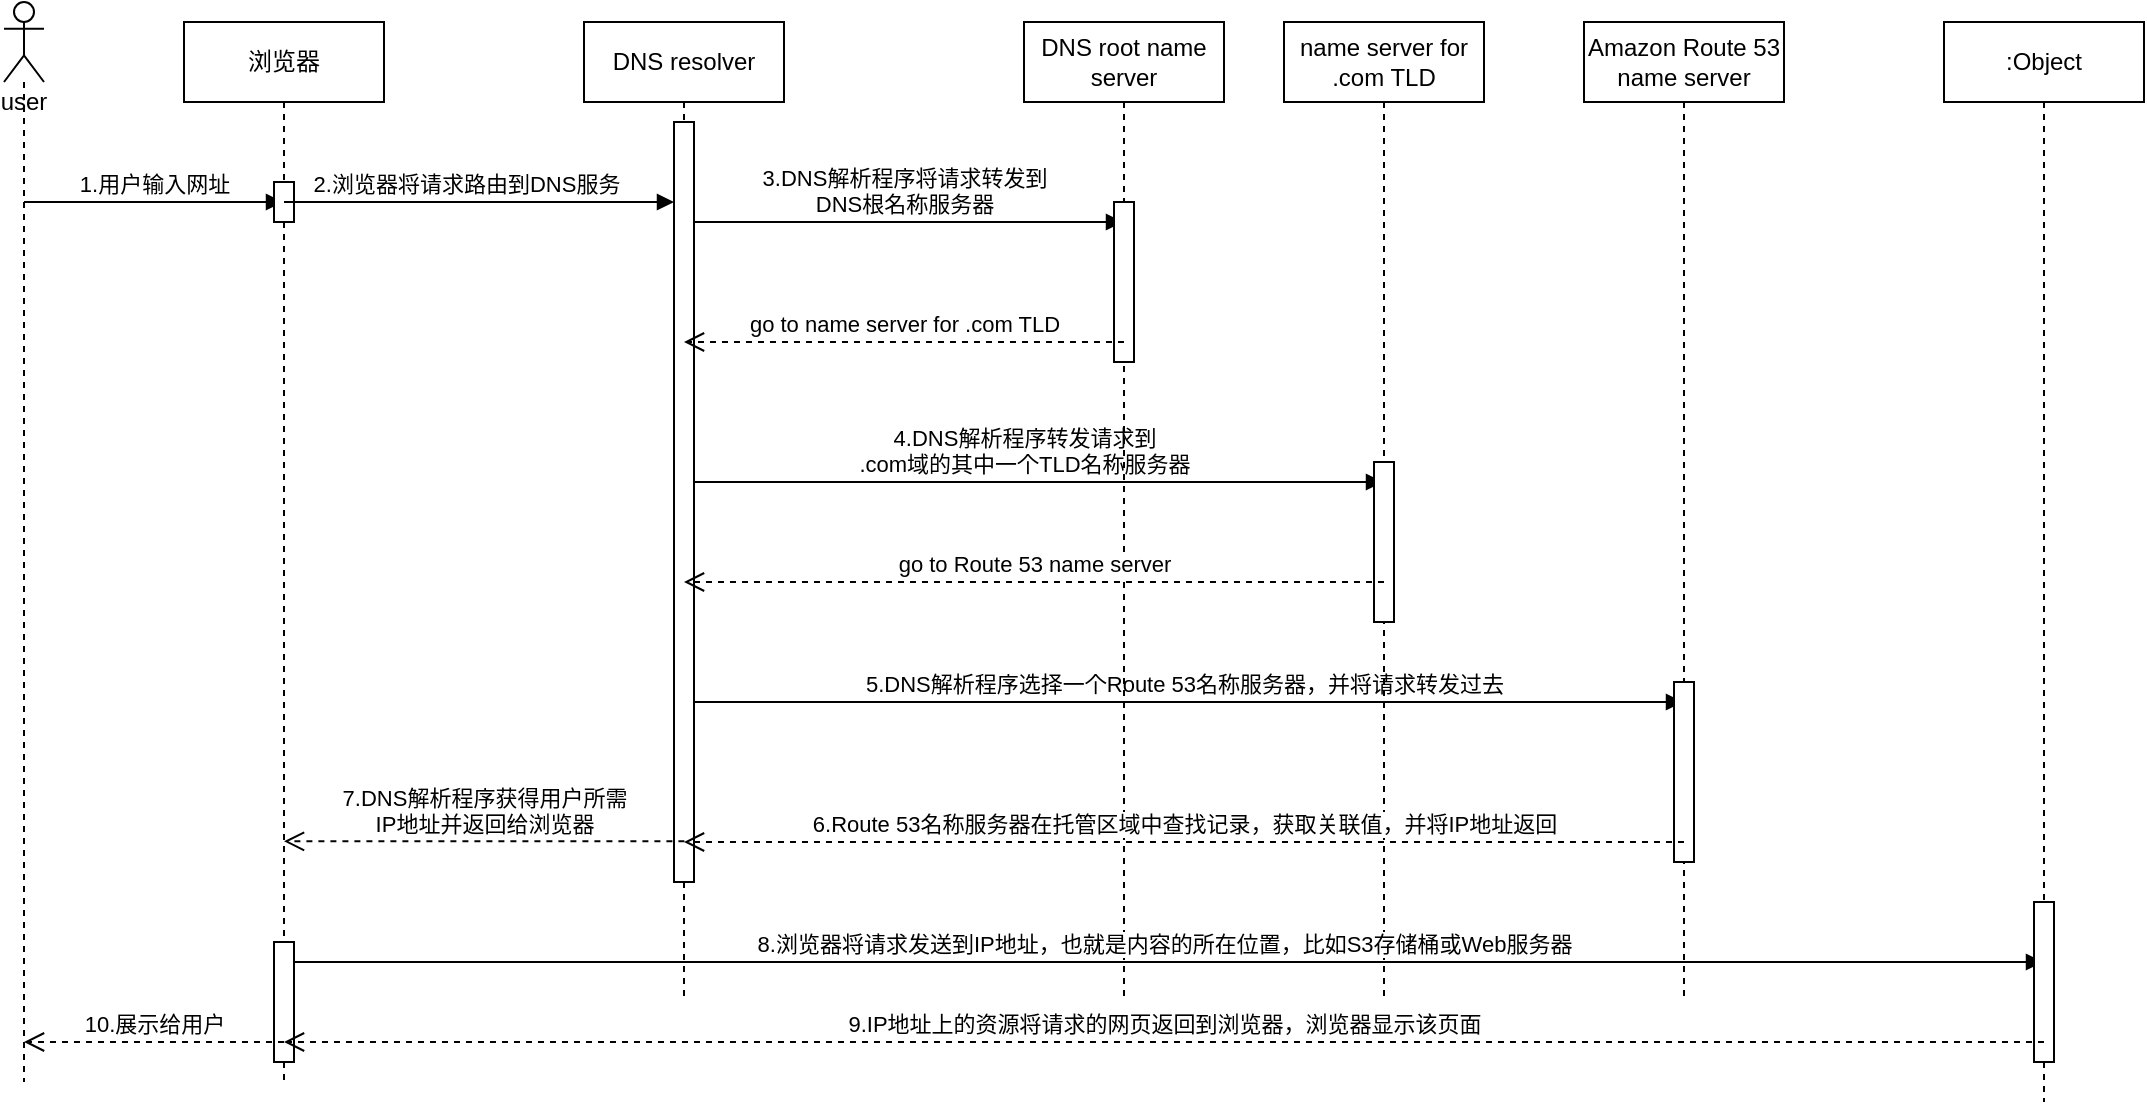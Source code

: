 <mxfile version="14.4.5" type="github">
  <diagram id="ui8C8l0TlQu1qD5hYaOn" name="Page-1">
    <mxGraphModel dx="1282" dy="600" grid="1" gridSize="10" guides="1" tooltips="1" connect="1" arrows="1" fold="1" page="1" pageScale="1" pageWidth="827" pageHeight="1169" math="0" shadow="0">
      <root>
        <mxCell id="0" />
        <mxCell id="1" parent="0" />
        <mxCell id="GiB74SUSvHuo_sFO9JpR-1" value="user" style="shape=umlLifeline;participant=umlActor;perimeter=lifelinePerimeter;whiteSpace=wrap;html=1;container=1;collapsible=0;recursiveResize=0;verticalAlign=top;spacingTop=36;outlineConnect=0;" vertex="1" parent="1">
          <mxGeometry x="60" y="60" width="20" height="540" as="geometry" />
        </mxCell>
        <mxCell id="GiB74SUSvHuo_sFO9JpR-3" value="1.用户输入网址" style="html=1;verticalAlign=bottom;endArrow=block;" edge="1" parent="GiB74SUSvHuo_sFO9JpR-1" target="GiB74SUSvHuo_sFO9JpR-14">
          <mxGeometry width="80" relative="1" as="geometry">
            <mxPoint x="10" y="100" as="sourcePoint" />
            <mxPoint x="100" y="100" as="targetPoint" />
          </mxGeometry>
        </mxCell>
        <mxCell id="GiB74SUSvHuo_sFO9JpR-2" value="DNS resolver" style="shape=umlLifeline;perimeter=lifelinePerimeter;whiteSpace=wrap;html=1;container=1;collapsible=0;recursiveResize=0;outlineConnect=0;" vertex="1" parent="1">
          <mxGeometry x="350" y="70" width="100" height="490" as="geometry" />
        </mxCell>
        <mxCell id="GiB74SUSvHuo_sFO9JpR-5" value="3.DNS解析程序将请求转发到&lt;br&gt;DNS根名称服务器" style="html=1;verticalAlign=bottom;endArrow=block;" edge="1" parent="GiB74SUSvHuo_sFO9JpR-2" target="GiB74SUSvHuo_sFO9JpR-4">
          <mxGeometry width="80" relative="1" as="geometry">
            <mxPoint x="50" y="100" as="sourcePoint" />
            <mxPoint x="130" y="100" as="targetPoint" />
          </mxGeometry>
        </mxCell>
        <mxCell id="GiB74SUSvHuo_sFO9JpR-10" value="4.DNS解析程序转发请求到&lt;br&gt;.com域的其中一个TLD名称服务器" style="html=1;verticalAlign=bottom;endArrow=block;" edge="1" parent="GiB74SUSvHuo_sFO9JpR-2" target="GiB74SUSvHuo_sFO9JpR-9">
          <mxGeometry x="-0.027" width="80" relative="1" as="geometry">
            <mxPoint x="50" y="230" as="sourcePoint" />
            <mxPoint x="130" y="230" as="targetPoint" />
            <mxPoint as="offset" />
          </mxGeometry>
        </mxCell>
        <mxCell id="GiB74SUSvHuo_sFO9JpR-13" value="5.DNS解析程序选择一个Route 53名称服务器，并将请求转发过去" style="html=1;verticalAlign=bottom;endArrow=block;" edge="1" parent="GiB74SUSvHuo_sFO9JpR-2" target="GiB74SUSvHuo_sFO9JpR-12">
          <mxGeometry width="80" relative="1" as="geometry">
            <mxPoint x="50" y="340" as="sourcePoint" />
            <mxPoint x="130" y="340" as="targetPoint" />
          </mxGeometry>
        </mxCell>
        <mxCell id="GiB74SUSvHuo_sFO9JpR-23" value="" style="html=1;points=[];perimeter=orthogonalPerimeter;" vertex="1" parent="GiB74SUSvHuo_sFO9JpR-2">
          <mxGeometry x="45" y="50" width="10" height="380" as="geometry" />
        </mxCell>
        <mxCell id="GiB74SUSvHuo_sFO9JpR-4" value="DNS root name server" style="shape=umlLifeline;perimeter=lifelinePerimeter;whiteSpace=wrap;html=1;container=1;collapsible=0;recursiveResize=0;outlineConnect=0;" vertex="1" parent="1">
          <mxGeometry x="570" y="70" width="100" height="490" as="geometry" />
        </mxCell>
        <mxCell id="GiB74SUSvHuo_sFO9JpR-25" value="" style="html=1;points=[];perimeter=orthogonalPerimeter;" vertex="1" parent="GiB74SUSvHuo_sFO9JpR-4">
          <mxGeometry x="45" y="90" width="10" height="80" as="geometry" />
        </mxCell>
        <mxCell id="GiB74SUSvHuo_sFO9JpR-8" value="go to name server for .com TLD" style="html=1;verticalAlign=bottom;endArrow=open;dashed=1;endSize=8;" edge="1" parent="1" target="GiB74SUSvHuo_sFO9JpR-2">
          <mxGeometry relative="1" as="geometry">
            <mxPoint x="620" y="230" as="sourcePoint" />
            <mxPoint x="540" y="230" as="targetPoint" />
          </mxGeometry>
        </mxCell>
        <mxCell id="GiB74SUSvHuo_sFO9JpR-9" value="name server for .com TLD" style="shape=umlLifeline;perimeter=lifelinePerimeter;whiteSpace=wrap;html=1;container=1;collapsible=0;recursiveResize=0;outlineConnect=0;" vertex="1" parent="1">
          <mxGeometry x="700" y="70" width="100" height="490" as="geometry" />
        </mxCell>
        <mxCell id="GiB74SUSvHuo_sFO9JpR-26" value="" style="html=1;points=[];perimeter=orthogonalPerimeter;" vertex="1" parent="GiB74SUSvHuo_sFO9JpR-9">
          <mxGeometry x="45" y="220" width="10" height="80" as="geometry" />
        </mxCell>
        <mxCell id="GiB74SUSvHuo_sFO9JpR-11" value="go to Route 53 name server" style="html=1;verticalAlign=bottom;endArrow=open;dashed=1;endSize=8;" edge="1" parent="1" target="GiB74SUSvHuo_sFO9JpR-2">
          <mxGeometry relative="1" as="geometry">
            <mxPoint x="750" y="350" as="sourcePoint" />
            <mxPoint x="670" y="350" as="targetPoint" />
          </mxGeometry>
        </mxCell>
        <mxCell id="GiB74SUSvHuo_sFO9JpR-12" value="Amazon Route 53 name server" style="shape=umlLifeline;perimeter=lifelinePerimeter;whiteSpace=wrap;html=1;container=1;collapsible=0;recursiveResize=0;outlineConnect=0;" vertex="1" parent="1">
          <mxGeometry x="850" y="70" width="100" height="490" as="geometry" />
        </mxCell>
        <mxCell id="GiB74SUSvHuo_sFO9JpR-27" value="" style="html=1;points=[];perimeter=orthogonalPerimeter;" vertex="1" parent="GiB74SUSvHuo_sFO9JpR-12">
          <mxGeometry x="45" y="330" width="10" height="90" as="geometry" />
        </mxCell>
        <mxCell id="GiB74SUSvHuo_sFO9JpR-14" value="浏览器" style="shape=umlLifeline;perimeter=lifelinePerimeter;whiteSpace=wrap;html=1;container=1;collapsible=0;recursiveResize=0;outlineConnect=0;" vertex="1" parent="1">
          <mxGeometry x="150" y="70" width="100" height="530" as="geometry" />
        </mxCell>
        <mxCell id="GiB74SUSvHuo_sFO9JpR-20" value="8.浏览器将请求发送到IP地址，也就是内容的所在位置，比如S3存储桶或Web服务器" style="html=1;verticalAlign=bottom;endArrow=block;" edge="1" parent="GiB74SUSvHuo_sFO9JpR-14" target="GiB74SUSvHuo_sFO9JpR-19">
          <mxGeometry width="80" relative="1" as="geometry">
            <mxPoint x="50" y="470" as="sourcePoint" />
            <mxPoint x="130" y="470" as="targetPoint" />
          </mxGeometry>
        </mxCell>
        <mxCell id="GiB74SUSvHuo_sFO9JpR-29" value="" style="html=1;points=[];perimeter=orthogonalPerimeter;" vertex="1" parent="GiB74SUSvHuo_sFO9JpR-14">
          <mxGeometry x="45" y="460" width="10" height="60" as="geometry" />
        </mxCell>
        <mxCell id="GiB74SUSvHuo_sFO9JpR-30" value="" style="html=1;points=[];perimeter=orthogonalPerimeter;" vertex="1" parent="GiB74SUSvHuo_sFO9JpR-14">
          <mxGeometry x="45" y="80" width="10" height="20" as="geometry" />
        </mxCell>
        <mxCell id="GiB74SUSvHuo_sFO9JpR-16" value="6.Route 53名称服务器在托管区域中查找记录，获取关联值，并将IP地址返回" style="html=1;verticalAlign=bottom;endArrow=open;dashed=1;endSize=8;" edge="1" parent="1" target="GiB74SUSvHuo_sFO9JpR-2">
          <mxGeometry relative="1" as="geometry">
            <mxPoint x="900" y="480" as="sourcePoint" />
            <mxPoint x="820" y="480" as="targetPoint" />
          </mxGeometry>
        </mxCell>
        <mxCell id="GiB74SUSvHuo_sFO9JpR-18" value="7.DNS解析程序获得用户所需&lt;br&gt;IP地址并返回给浏览器" style="html=1;verticalAlign=bottom;endArrow=open;dashed=1;endSize=8;exitX=0.502;exitY=0.836;exitDx=0;exitDy=0;exitPerimeter=0;" edge="1" parent="1" source="GiB74SUSvHuo_sFO9JpR-2" target="GiB74SUSvHuo_sFO9JpR-14">
          <mxGeometry relative="1" as="geometry">
            <mxPoint x="550" y="470" as="sourcePoint" />
            <mxPoint x="470" y="470" as="targetPoint" />
          </mxGeometry>
        </mxCell>
        <mxCell id="GiB74SUSvHuo_sFO9JpR-19" value=":Object" style="shape=umlLifeline;perimeter=lifelinePerimeter;whiteSpace=wrap;html=1;container=1;collapsible=0;recursiveResize=0;outlineConnect=0;" vertex="1" parent="1">
          <mxGeometry x="1030" y="70" width="100" height="540" as="geometry" />
        </mxCell>
        <mxCell id="GiB74SUSvHuo_sFO9JpR-28" value="" style="html=1;points=[];perimeter=orthogonalPerimeter;" vertex="1" parent="GiB74SUSvHuo_sFO9JpR-19">
          <mxGeometry x="45" y="440" width="10" height="80" as="geometry" />
        </mxCell>
        <mxCell id="GiB74SUSvHuo_sFO9JpR-21" value="9.IP地址上的资源将请求的网页返回到浏览器，浏览器显示该页面" style="html=1;verticalAlign=bottom;endArrow=open;dashed=1;endSize=8;" edge="1" parent="1" target="GiB74SUSvHuo_sFO9JpR-14">
          <mxGeometry relative="1" as="geometry">
            <mxPoint x="1080" y="580" as="sourcePoint" />
            <mxPoint x="1000" y="580" as="targetPoint" />
          </mxGeometry>
        </mxCell>
        <mxCell id="GiB74SUSvHuo_sFO9JpR-22" value="10.展示给用户" style="html=1;verticalAlign=bottom;endArrow=open;dashed=1;endSize=8;" edge="1" parent="1" target="GiB74SUSvHuo_sFO9JpR-1">
          <mxGeometry relative="1" as="geometry">
            <mxPoint x="200" y="580" as="sourcePoint" />
            <mxPoint x="120" y="580" as="targetPoint" />
          </mxGeometry>
        </mxCell>
        <mxCell id="GiB74SUSvHuo_sFO9JpR-24" value="2.浏览器将请求路由到DNS服务" style="html=1;verticalAlign=bottom;endArrow=block;" edge="1" parent="1" source="GiB74SUSvHuo_sFO9JpR-14" target="GiB74SUSvHuo_sFO9JpR-23">
          <mxGeometry x="-0.083" width="80" relative="1" as="geometry">
            <mxPoint x="199.5" y="160" as="sourcePoint" />
            <mxPoint x="399.5" y="160" as="targetPoint" />
            <Array as="points">
              <mxPoint x="380" y="160" />
            </Array>
            <mxPoint x="1" as="offset" />
          </mxGeometry>
        </mxCell>
      </root>
    </mxGraphModel>
  </diagram>
</mxfile>

